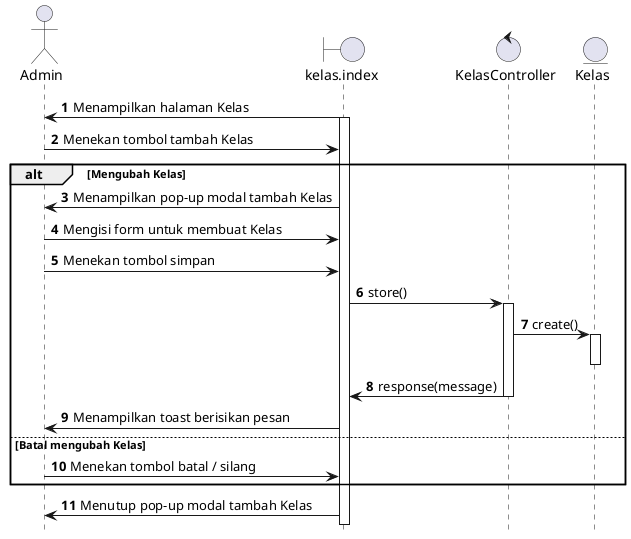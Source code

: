 @startuml sequence_diagram_tambah_kelas
hide footbox
autonumber

actor Admin
boundary kelas.index
control KelasController
entity Kelas

kelas.index -> Admin : Menampilkan halaman Kelas

activate kelas.index

Admin -> kelas.index : Menekan tombol tambah Kelas

alt Mengubah Kelas

kelas.index -> Admin : Menampilkan pop-up modal tambah Kelas

Admin -> kelas.index : Mengisi form untuk membuat Kelas

Admin -> kelas.index : Menekan tombol simpan

kelas.index -> KelasController : store()

activate KelasController

KelasController -> Kelas : create()

activate Kelas

deactivate Kelas

KelasController -> kelas.index : response(message)

deactivate KelasController

kelas.index -> Admin : Menampilkan toast berisikan pesan

else Batal mengubah Kelas

Admin -> kelas.index : Menekan tombol batal / silang

end

kelas.index -> Admin : Menutup pop-up modal tambah Kelas

@enduml
